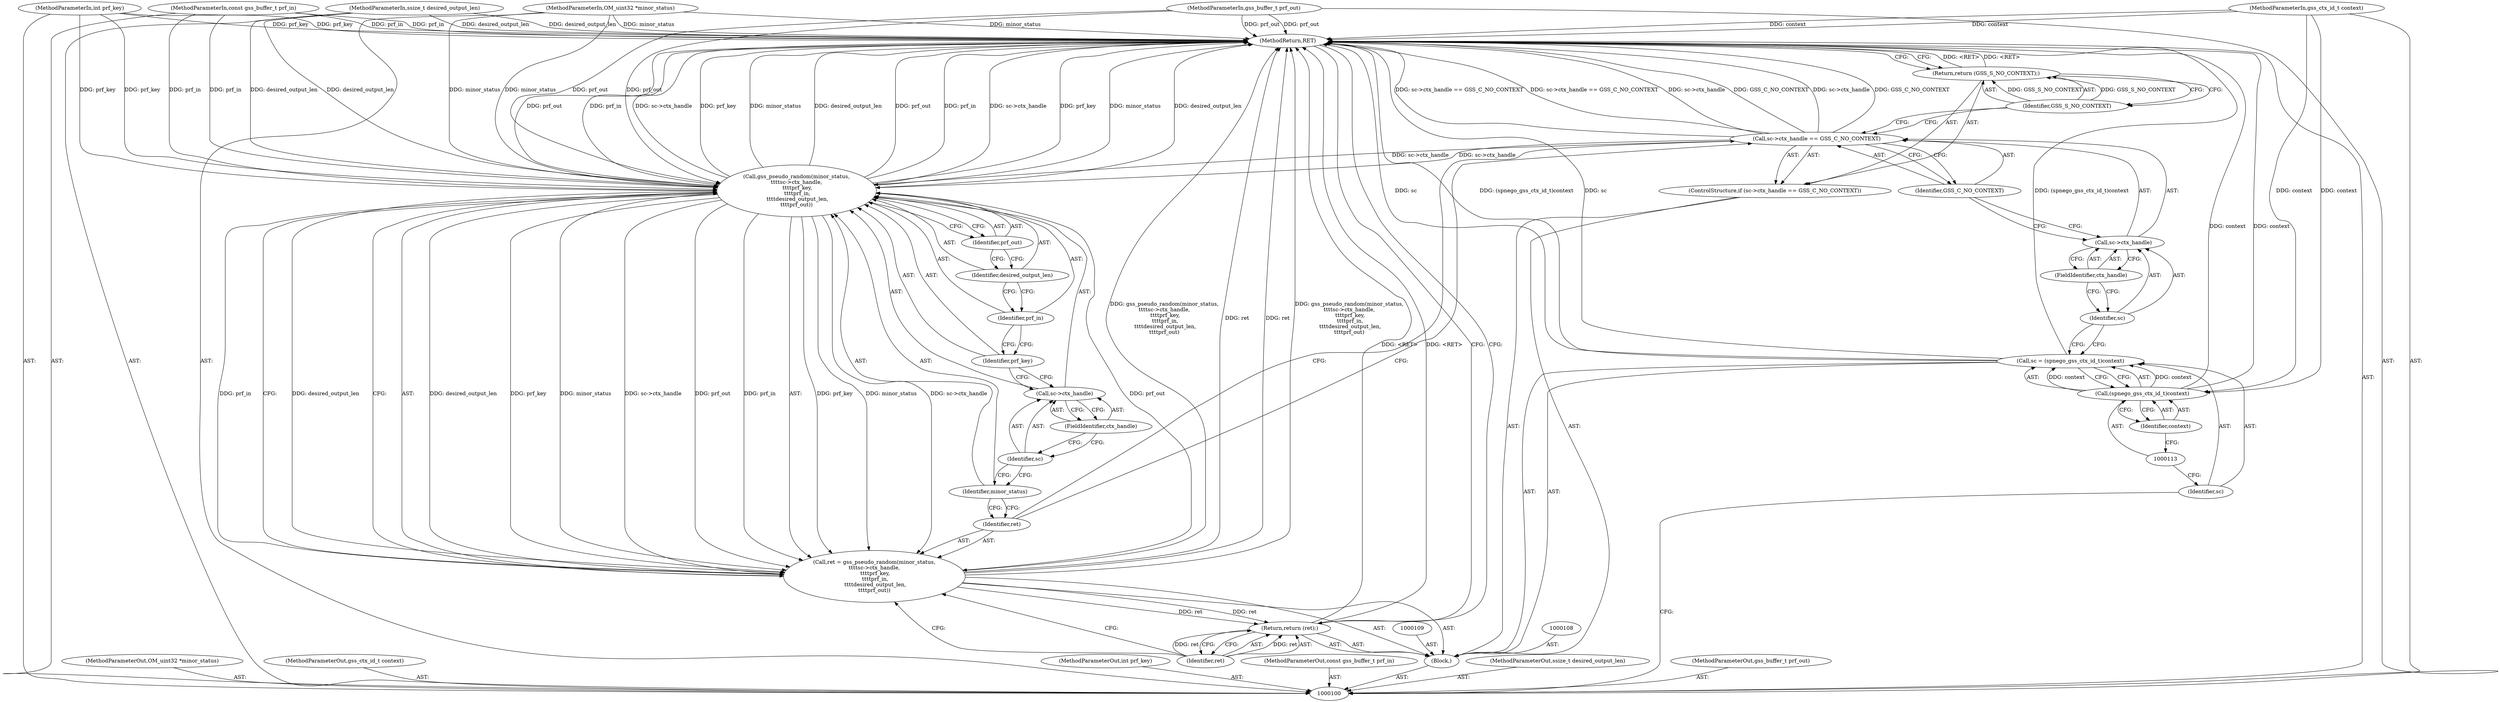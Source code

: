 digraph "0_krb5_b51b33f2bc5d1497ddf5bd107f791c101695000d_16" {
"1000136" [label="(MethodReturn,RET)"];
"1000101" [label="(MethodParameterIn,OM_uint32 *minor_status)"];
"1000177" [label="(MethodParameterOut,OM_uint32 *minor_status)"];
"1000115" [label="(ControlStructure,if (sc->ctx_handle == GSS_C_NO_CONTEXT))"];
"1000120" [label="(Identifier,GSS_C_NO_CONTEXT)"];
"1000116" [label="(Call,sc->ctx_handle == GSS_C_NO_CONTEXT)"];
"1000117" [label="(Call,sc->ctx_handle)"];
"1000118" [label="(Identifier,sc)"];
"1000119" [label="(FieldIdentifier,ctx_handle)"];
"1000122" [label="(Identifier,GSS_S_NO_CONTEXT)"];
"1000121" [label="(Return,return (GSS_S_NO_CONTEXT);)"];
"1000123" [label="(Call,ret = gss_pseudo_random(minor_status,\n\t\t\t\tsc->ctx_handle,\n \t\t\t\tprf_key,\n \t\t\t\tprf_in,\n \t\t\t\tdesired_output_len,\n\t\t\t\tprf_out))"];
"1000124" [label="(Identifier,ret)"];
"1000126" [label="(Identifier,minor_status)"];
"1000125" [label="(Call,gss_pseudo_random(minor_status,\n\t\t\t\tsc->ctx_handle,\n \t\t\t\tprf_key,\n \t\t\t\tprf_in,\n \t\t\t\tdesired_output_len,\n\t\t\t\tprf_out))"];
"1000127" [label="(Call,sc->ctx_handle)"];
"1000128" [label="(Identifier,sc)"];
"1000129" [label="(FieldIdentifier,ctx_handle)"];
"1000130" [label="(Identifier,prf_key)"];
"1000131" [label="(Identifier,prf_in)"];
"1000132" [label="(Identifier,desired_output_len)"];
"1000133" [label="(Identifier,prf_out)"];
"1000102" [label="(MethodParameterIn,gss_ctx_id_t context)"];
"1000178" [label="(MethodParameterOut,gss_ctx_id_t context)"];
"1000135" [label="(Identifier,ret)"];
"1000134" [label="(Return,return (ret);)"];
"1000103" [label="(MethodParameterIn,int prf_key)"];
"1000179" [label="(MethodParameterOut,int prf_key)"];
"1000104" [label="(MethodParameterIn,const gss_buffer_t prf_in)"];
"1000180" [label="(MethodParameterOut,const gss_buffer_t prf_in)"];
"1000105" [label="(MethodParameterIn,ssize_t desired_output_len)"];
"1000181" [label="(MethodParameterOut,ssize_t desired_output_len)"];
"1000106" [label="(MethodParameterIn,gss_buffer_t prf_out)"];
"1000182" [label="(MethodParameterOut,gss_buffer_t prf_out)"];
"1000107" [label="(Block,)"];
"1000110" [label="(Call,sc = (spnego_gss_ctx_id_t)context)"];
"1000111" [label="(Identifier,sc)"];
"1000112" [label="(Call,(spnego_gss_ctx_id_t)context)"];
"1000114" [label="(Identifier,context)"];
"1000136" -> "1000100"  [label="AST: "];
"1000136" -> "1000121"  [label="CFG: "];
"1000136" -> "1000134"  [label="CFG: "];
"1000116" -> "1000136"  [label="DDG: sc->ctx_handle"];
"1000116" -> "1000136"  [label="DDG: GSS_C_NO_CONTEXT"];
"1000116" -> "1000136"  [label="DDG: sc->ctx_handle == GSS_C_NO_CONTEXT"];
"1000123" -> "1000136"  [label="DDG: gss_pseudo_random(minor_status,\n\t\t\t\tsc->ctx_handle,\n \t\t\t\tprf_key,\n \t\t\t\tprf_in,\n \t\t\t\tdesired_output_len,\n\t\t\t\tprf_out)"];
"1000123" -> "1000136"  [label="DDG: ret"];
"1000104" -> "1000136"  [label="DDG: prf_in"];
"1000105" -> "1000136"  [label="DDG: desired_output_len"];
"1000112" -> "1000136"  [label="DDG: context"];
"1000103" -> "1000136"  [label="DDG: prf_key"];
"1000125" -> "1000136"  [label="DDG: sc->ctx_handle"];
"1000125" -> "1000136"  [label="DDG: prf_key"];
"1000125" -> "1000136"  [label="DDG: minor_status"];
"1000125" -> "1000136"  [label="DDG: desired_output_len"];
"1000125" -> "1000136"  [label="DDG: prf_out"];
"1000125" -> "1000136"  [label="DDG: prf_in"];
"1000106" -> "1000136"  [label="DDG: prf_out"];
"1000102" -> "1000136"  [label="DDG: context"];
"1000110" -> "1000136"  [label="DDG: (spnego_gss_ctx_id_t)context"];
"1000110" -> "1000136"  [label="DDG: sc"];
"1000101" -> "1000136"  [label="DDG: minor_status"];
"1000134" -> "1000136"  [label="DDG: <RET>"];
"1000121" -> "1000136"  [label="DDG: <RET>"];
"1000101" -> "1000100"  [label="AST: "];
"1000101" -> "1000136"  [label="DDG: minor_status"];
"1000101" -> "1000125"  [label="DDG: minor_status"];
"1000177" -> "1000100"  [label="AST: "];
"1000115" -> "1000107"  [label="AST: "];
"1000116" -> "1000115"  [label="AST: "];
"1000121" -> "1000115"  [label="AST: "];
"1000120" -> "1000116"  [label="AST: "];
"1000120" -> "1000117"  [label="CFG: "];
"1000116" -> "1000120"  [label="CFG: "];
"1000116" -> "1000115"  [label="AST: "];
"1000116" -> "1000120"  [label="CFG: "];
"1000117" -> "1000116"  [label="AST: "];
"1000120" -> "1000116"  [label="AST: "];
"1000122" -> "1000116"  [label="CFG: "];
"1000124" -> "1000116"  [label="CFG: "];
"1000116" -> "1000136"  [label="DDG: sc->ctx_handle"];
"1000116" -> "1000136"  [label="DDG: GSS_C_NO_CONTEXT"];
"1000116" -> "1000136"  [label="DDG: sc->ctx_handle == GSS_C_NO_CONTEXT"];
"1000116" -> "1000125"  [label="DDG: sc->ctx_handle"];
"1000117" -> "1000116"  [label="AST: "];
"1000117" -> "1000119"  [label="CFG: "];
"1000118" -> "1000117"  [label="AST: "];
"1000119" -> "1000117"  [label="AST: "];
"1000120" -> "1000117"  [label="CFG: "];
"1000118" -> "1000117"  [label="AST: "];
"1000118" -> "1000110"  [label="CFG: "];
"1000119" -> "1000118"  [label="CFG: "];
"1000119" -> "1000117"  [label="AST: "];
"1000119" -> "1000118"  [label="CFG: "];
"1000117" -> "1000119"  [label="CFG: "];
"1000122" -> "1000121"  [label="AST: "];
"1000122" -> "1000116"  [label="CFG: "];
"1000121" -> "1000122"  [label="CFG: "];
"1000122" -> "1000121"  [label="DDG: GSS_S_NO_CONTEXT"];
"1000121" -> "1000115"  [label="AST: "];
"1000121" -> "1000122"  [label="CFG: "];
"1000122" -> "1000121"  [label="AST: "];
"1000136" -> "1000121"  [label="CFG: "];
"1000121" -> "1000136"  [label="DDG: <RET>"];
"1000122" -> "1000121"  [label="DDG: GSS_S_NO_CONTEXT"];
"1000123" -> "1000107"  [label="AST: "];
"1000123" -> "1000125"  [label="CFG: "];
"1000124" -> "1000123"  [label="AST: "];
"1000125" -> "1000123"  [label="AST: "];
"1000135" -> "1000123"  [label="CFG: "];
"1000123" -> "1000136"  [label="DDG: gss_pseudo_random(minor_status,\n\t\t\t\tsc->ctx_handle,\n \t\t\t\tprf_key,\n \t\t\t\tprf_in,\n \t\t\t\tdesired_output_len,\n\t\t\t\tprf_out)"];
"1000123" -> "1000136"  [label="DDG: ret"];
"1000125" -> "1000123"  [label="DDG: desired_output_len"];
"1000125" -> "1000123"  [label="DDG: prf_key"];
"1000125" -> "1000123"  [label="DDG: minor_status"];
"1000125" -> "1000123"  [label="DDG: sc->ctx_handle"];
"1000125" -> "1000123"  [label="DDG: prf_out"];
"1000125" -> "1000123"  [label="DDG: prf_in"];
"1000123" -> "1000134"  [label="DDG: ret"];
"1000124" -> "1000123"  [label="AST: "];
"1000124" -> "1000116"  [label="CFG: "];
"1000126" -> "1000124"  [label="CFG: "];
"1000126" -> "1000125"  [label="AST: "];
"1000126" -> "1000124"  [label="CFG: "];
"1000128" -> "1000126"  [label="CFG: "];
"1000125" -> "1000123"  [label="AST: "];
"1000125" -> "1000133"  [label="CFG: "];
"1000126" -> "1000125"  [label="AST: "];
"1000127" -> "1000125"  [label="AST: "];
"1000130" -> "1000125"  [label="AST: "];
"1000131" -> "1000125"  [label="AST: "];
"1000132" -> "1000125"  [label="AST: "];
"1000133" -> "1000125"  [label="AST: "];
"1000123" -> "1000125"  [label="CFG: "];
"1000125" -> "1000136"  [label="DDG: sc->ctx_handle"];
"1000125" -> "1000136"  [label="DDG: prf_key"];
"1000125" -> "1000136"  [label="DDG: minor_status"];
"1000125" -> "1000136"  [label="DDG: desired_output_len"];
"1000125" -> "1000136"  [label="DDG: prf_out"];
"1000125" -> "1000136"  [label="DDG: prf_in"];
"1000125" -> "1000123"  [label="DDG: desired_output_len"];
"1000125" -> "1000123"  [label="DDG: prf_key"];
"1000125" -> "1000123"  [label="DDG: minor_status"];
"1000125" -> "1000123"  [label="DDG: sc->ctx_handle"];
"1000125" -> "1000123"  [label="DDG: prf_out"];
"1000125" -> "1000123"  [label="DDG: prf_in"];
"1000101" -> "1000125"  [label="DDG: minor_status"];
"1000116" -> "1000125"  [label="DDG: sc->ctx_handle"];
"1000103" -> "1000125"  [label="DDG: prf_key"];
"1000104" -> "1000125"  [label="DDG: prf_in"];
"1000105" -> "1000125"  [label="DDG: desired_output_len"];
"1000106" -> "1000125"  [label="DDG: prf_out"];
"1000127" -> "1000125"  [label="AST: "];
"1000127" -> "1000129"  [label="CFG: "];
"1000128" -> "1000127"  [label="AST: "];
"1000129" -> "1000127"  [label="AST: "];
"1000130" -> "1000127"  [label="CFG: "];
"1000128" -> "1000127"  [label="AST: "];
"1000128" -> "1000126"  [label="CFG: "];
"1000129" -> "1000128"  [label="CFG: "];
"1000129" -> "1000127"  [label="AST: "];
"1000129" -> "1000128"  [label="CFG: "];
"1000127" -> "1000129"  [label="CFG: "];
"1000130" -> "1000125"  [label="AST: "];
"1000130" -> "1000127"  [label="CFG: "];
"1000131" -> "1000130"  [label="CFG: "];
"1000131" -> "1000125"  [label="AST: "];
"1000131" -> "1000130"  [label="CFG: "];
"1000132" -> "1000131"  [label="CFG: "];
"1000132" -> "1000125"  [label="AST: "];
"1000132" -> "1000131"  [label="CFG: "];
"1000133" -> "1000132"  [label="CFG: "];
"1000133" -> "1000125"  [label="AST: "];
"1000133" -> "1000132"  [label="CFG: "];
"1000125" -> "1000133"  [label="CFG: "];
"1000102" -> "1000100"  [label="AST: "];
"1000102" -> "1000136"  [label="DDG: context"];
"1000102" -> "1000112"  [label="DDG: context"];
"1000178" -> "1000100"  [label="AST: "];
"1000135" -> "1000134"  [label="AST: "];
"1000135" -> "1000123"  [label="CFG: "];
"1000134" -> "1000135"  [label="CFG: "];
"1000135" -> "1000134"  [label="DDG: ret"];
"1000134" -> "1000107"  [label="AST: "];
"1000134" -> "1000135"  [label="CFG: "];
"1000135" -> "1000134"  [label="AST: "];
"1000136" -> "1000134"  [label="CFG: "];
"1000134" -> "1000136"  [label="DDG: <RET>"];
"1000135" -> "1000134"  [label="DDG: ret"];
"1000123" -> "1000134"  [label="DDG: ret"];
"1000103" -> "1000100"  [label="AST: "];
"1000103" -> "1000136"  [label="DDG: prf_key"];
"1000103" -> "1000125"  [label="DDG: prf_key"];
"1000179" -> "1000100"  [label="AST: "];
"1000104" -> "1000100"  [label="AST: "];
"1000104" -> "1000136"  [label="DDG: prf_in"];
"1000104" -> "1000125"  [label="DDG: prf_in"];
"1000180" -> "1000100"  [label="AST: "];
"1000105" -> "1000100"  [label="AST: "];
"1000105" -> "1000136"  [label="DDG: desired_output_len"];
"1000105" -> "1000125"  [label="DDG: desired_output_len"];
"1000181" -> "1000100"  [label="AST: "];
"1000106" -> "1000100"  [label="AST: "];
"1000106" -> "1000136"  [label="DDG: prf_out"];
"1000106" -> "1000125"  [label="DDG: prf_out"];
"1000182" -> "1000100"  [label="AST: "];
"1000107" -> "1000100"  [label="AST: "];
"1000108" -> "1000107"  [label="AST: "];
"1000109" -> "1000107"  [label="AST: "];
"1000110" -> "1000107"  [label="AST: "];
"1000115" -> "1000107"  [label="AST: "];
"1000123" -> "1000107"  [label="AST: "];
"1000134" -> "1000107"  [label="AST: "];
"1000110" -> "1000107"  [label="AST: "];
"1000110" -> "1000112"  [label="CFG: "];
"1000111" -> "1000110"  [label="AST: "];
"1000112" -> "1000110"  [label="AST: "];
"1000118" -> "1000110"  [label="CFG: "];
"1000110" -> "1000136"  [label="DDG: (spnego_gss_ctx_id_t)context"];
"1000110" -> "1000136"  [label="DDG: sc"];
"1000112" -> "1000110"  [label="DDG: context"];
"1000111" -> "1000110"  [label="AST: "];
"1000111" -> "1000100"  [label="CFG: "];
"1000113" -> "1000111"  [label="CFG: "];
"1000112" -> "1000110"  [label="AST: "];
"1000112" -> "1000114"  [label="CFG: "];
"1000113" -> "1000112"  [label="AST: "];
"1000114" -> "1000112"  [label="AST: "];
"1000110" -> "1000112"  [label="CFG: "];
"1000112" -> "1000136"  [label="DDG: context"];
"1000112" -> "1000110"  [label="DDG: context"];
"1000102" -> "1000112"  [label="DDG: context"];
"1000114" -> "1000112"  [label="AST: "];
"1000114" -> "1000113"  [label="CFG: "];
"1000112" -> "1000114"  [label="CFG: "];
}
